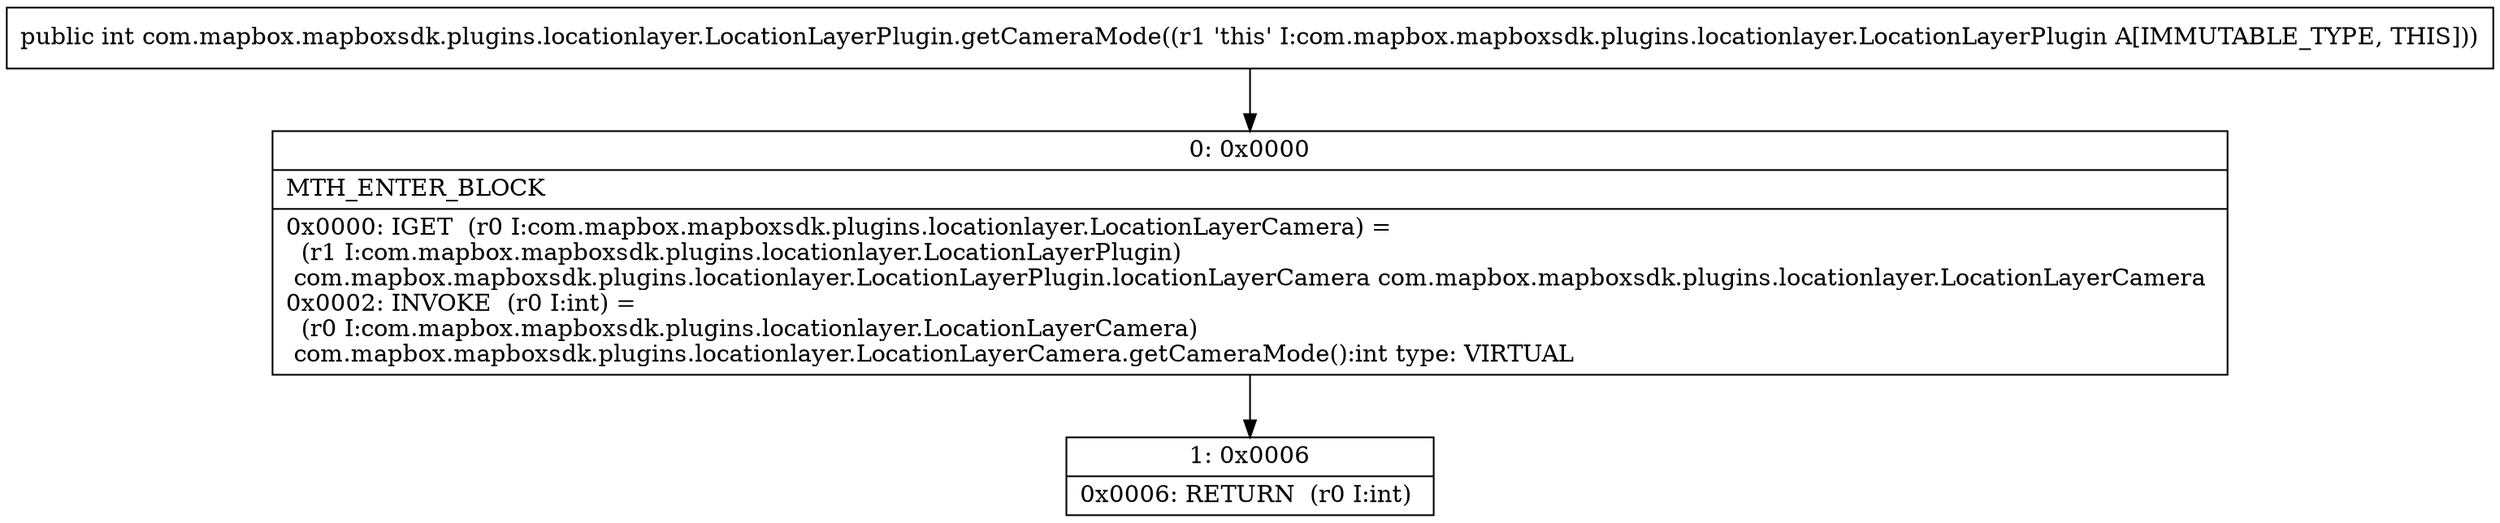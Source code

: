 digraph "CFG forcom.mapbox.mapboxsdk.plugins.locationlayer.LocationLayerPlugin.getCameraMode()I" {
Node_0 [shape=record,label="{0\:\ 0x0000|MTH_ENTER_BLOCK\l|0x0000: IGET  (r0 I:com.mapbox.mapboxsdk.plugins.locationlayer.LocationLayerCamera) = \l  (r1 I:com.mapbox.mapboxsdk.plugins.locationlayer.LocationLayerPlugin)\l com.mapbox.mapboxsdk.plugins.locationlayer.LocationLayerPlugin.locationLayerCamera com.mapbox.mapboxsdk.plugins.locationlayer.LocationLayerCamera \l0x0002: INVOKE  (r0 I:int) = \l  (r0 I:com.mapbox.mapboxsdk.plugins.locationlayer.LocationLayerCamera)\l com.mapbox.mapboxsdk.plugins.locationlayer.LocationLayerCamera.getCameraMode():int type: VIRTUAL \l}"];
Node_1 [shape=record,label="{1\:\ 0x0006|0x0006: RETURN  (r0 I:int) \l}"];
MethodNode[shape=record,label="{public int com.mapbox.mapboxsdk.plugins.locationlayer.LocationLayerPlugin.getCameraMode((r1 'this' I:com.mapbox.mapboxsdk.plugins.locationlayer.LocationLayerPlugin A[IMMUTABLE_TYPE, THIS])) }"];
MethodNode -> Node_0;
Node_0 -> Node_1;
}

